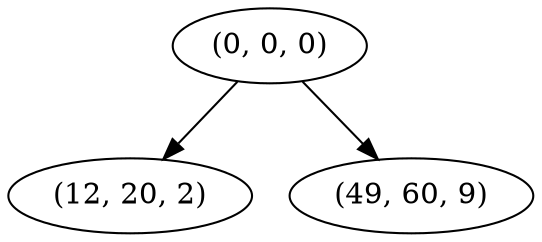 digraph tree {
    "(0, 0, 0)";
    "(12, 20, 2)";
    "(49, 60, 9)";
    "(0, 0, 0)" -> "(12, 20, 2)";
    "(0, 0, 0)" -> "(49, 60, 9)";
}
